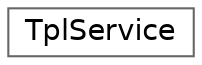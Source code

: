 digraph "Graphical Class Hierarchy"
{
 // LATEX_PDF_SIZE
  bgcolor="transparent";
  edge [fontname=Helvetica,fontsize=14,labelfontname=Helvetica,labelfontsize=14];
  node [fontname=Helvetica,fontsize=14,shape=box,height=0.2,width=0.4];
  rankdir="LR";
  Node0 [id="Node000000",label="TplService",height=0.2,width=0.4,color="grey40", fillcolor="white", style="filled",URL="$db/dc8/classTplService.html",tooltip=" "];
}
